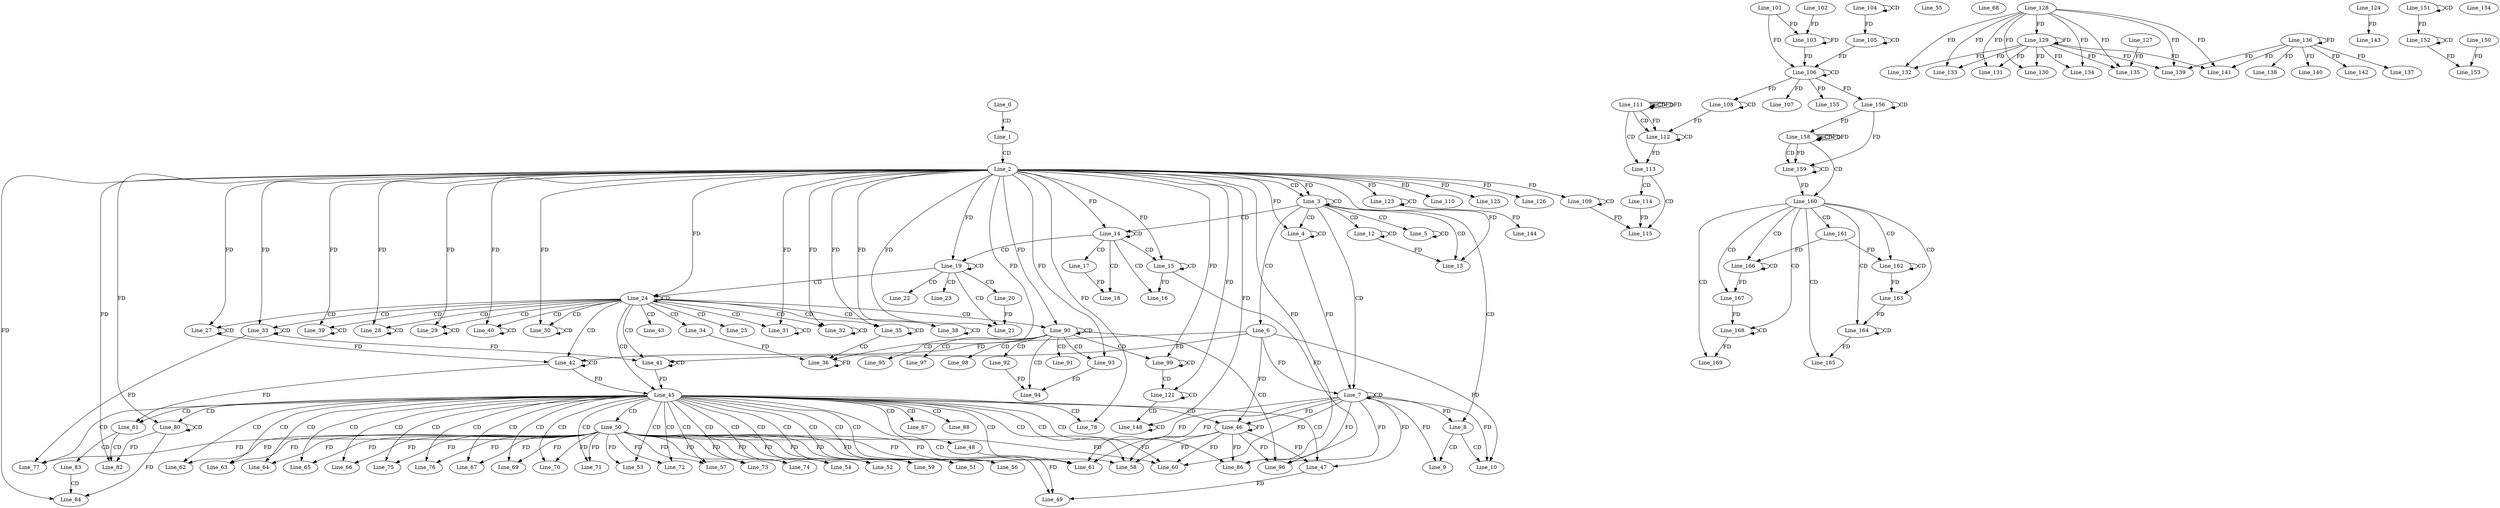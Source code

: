 digraph G {
  Line_0;
  Line_1;
  Line_2;
  Line_3;
  Line_3;
  Line_3;
  Line_4;
  Line_4;
  Line_5;
  Line_5;
  Line_6;
  Line_7;
  Line_7;
  Line_8;
  Line_9;
  Line_10;
  Line_12;
  Line_12;
  Line_13;
  Line_14;
  Line_14;
  Line_14;
  Line_15;
  Line_15;
  Line_16;
  Line_17;
  Line_18;
  Line_19;
  Line_19;
  Line_19;
  Line_20;
  Line_21;
  Line_22;
  Line_23;
  Line_24;
  Line_24;
  Line_24;
  Line_25;
  Line_27;
  Line_27;
  Line_28;
  Line_28;
  Line_29;
  Line_29;
  Line_30;
  Line_30;
  Line_31;
  Line_31;
  Line_32;
  Line_32;
  Line_33;
  Line_33;
  Line_34;
  Line_35;
  Line_35;
  Line_35;
  Line_35;
  Line_35;
  Line_36;
  Line_36;
  Line_38;
  Line_38;
  Line_39;
  Line_39;
  Line_40;
  Line_40;
  Line_41;
  Line_41;
  Line_42;
  Line_42;
  Line_43;
  Line_45;
  Line_45;
  Line_45;
  Line_46;
  Line_46;
  Line_47;
  Line_47;
  Line_48;
  Line_49;
  Line_50;
  Line_51;
  Line_52;
  Line_53;
  Line_54;
  Line_55;
  Line_56;
  Line_57;
  Line_58;
  Line_58;
  Line_59;
  Line_60;
  Line_60;
  Line_61;
  Line_61;
  Line_62;
  Line_63;
  Line_64;
  Line_65;
  Line_66;
  Line_67;
  Line_68;
  Line_69;
  Line_70;
  Line_71;
  Line_72;
  Line_73;
  Line_74;
  Line_75;
  Line_76;
  Line_77;
  Line_78;
  Line_80;
  Line_80;
  Line_80;
  Line_81;
  Line_82;
  Line_82;
  Line_83;
  Line_84;
  Line_84;
  Line_86;
  Line_87;
  Line_88;
  Line_90;
  Line_90;
  Line_90;
  Line_91;
  Line_92;
  Line_93;
  Line_93;
  Line_94;
  Line_95;
  Line_96;
  Line_97;
  Line_98;
  Line_99;
  Line_99;
  Line_99;
  Line_101;
  Line_103;
  Line_102;
  Line_103;
  Line_104;
  Line_104;
  Line_105;
  Line_105;
  Line_106;
  Line_106;
  Line_106;
  Line_107;
  Line_108;
  Line_108;
  Line_109;
  Line_109;
  Line_110;
  Line_111;
  Line_111;
  Line_111;
  Line_112;
  Line_112;
  Line_113;
  Line_113;
  Line_114;
  Line_115;
  Line_115;
  Line_121;
  Line_121;
  Line_121;
  Line_123;
  Line_123;
  Line_125;
  Line_126;
  Line_128;
  Line_129;
  Line_130;
  Line_131;
  Line_132;
  Line_133;
  Line_134;
  Line_135;
  Line_127;
  Line_136;
  Line_137;
  Line_138;
  Line_139;
  Line_140;
  Line_141;
  Line_142;
  Line_124;
  Line_143;
  Line_144;
  Line_148;
  Line_148;
  Line_148;
  Line_151;
  Line_151;
  Line_152;
  Line_152;
  Line_153;
  Line_150;
  Line_154;
  Line_155;
  Line_156;
  Line_156;
  Line_158;
  Line_158;
  Line_158;
  Line_158;
  Line_159;
  Line_159;
  Line_160;
  Line_160;
  Line_161;
  Line_162;
  Line_162;
  Line_163;
  Line_163;
  Line_164;
  Line_164;
  Line_165;
  Line_165;
  Line_166;
  Line_166;
  Line_167;
  Line_167;
  Line_168;
  Line_168;
  Line_169;
  Line_169;
  Line_0 -> Line_1 [ label="CD" ];
  Line_1 -> Line_2 [ label="CD" ];
  Line_2 -> Line_3 [ label="CD" ];
  Line_3 -> Line_3 [ label="CD" ];
  Line_2 -> Line_3 [ label="FD" ];
  Line_3 -> Line_4 [ label="CD" ];
  Line_4 -> Line_4 [ label="CD" ];
  Line_2 -> Line_4 [ label="FD" ];
  Line_3 -> Line_5 [ label="CD" ];
  Line_5 -> Line_5 [ label="CD" ];
  Line_3 -> Line_6 [ label="CD" ];
  Line_3 -> Line_7 [ label="CD" ];
  Line_7 -> Line_7 [ label="CD" ];
  Line_6 -> Line_7 [ label="FD" ];
  Line_4 -> Line_7 [ label="FD" ];
  Line_3 -> Line_8 [ label="CD" ];
  Line_7 -> Line_8 [ label="FD" ];
  Line_8 -> Line_9 [ label="CD" ];
  Line_7 -> Line_9 [ label="FD" ];
  Line_8 -> Line_10 [ label="CD" ];
  Line_6 -> Line_10 [ label="FD" ];
  Line_7 -> Line_10 [ label="FD" ];
  Line_3 -> Line_12 [ label="CD" ];
  Line_12 -> Line_12 [ label="CD" ];
  Line_3 -> Line_13 [ label="CD" ];
  Line_12 -> Line_13 [ label="FD" ];
  Line_2 -> Line_13 [ label="FD" ];
  Line_3 -> Line_14 [ label="CD" ];
  Line_14 -> Line_14 [ label="CD" ];
  Line_2 -> Line_14 [ label="FD" ];
  Line_14 -> Line_15 [ label="CD" ];
  Line_15 -> Line_15 [ label="CD" ];
  Line_2 -> Line_15 [ label="FD" ];
  Line_14 -> Line_16 [ label="CD" ];
  Line_15 -> Line_16 [ label="FD" ];
  Line_14 -> Line_17 [ label="CD" ];
  Line_14 -> Line_18 [ label="CD" ];
  Line_17 -> Line_18 [ label="FD" ];
  Line_14 -> Line_19 [ label="CD" ];
  Line_19 -> Line_19 [ label="CD" ];
  Line_2 -> Line_19 [ label="FD" ];
  Line_19 -> Line_20 [ label="CD" ];
  Line_19 -> Line_21 [ label="CD" ];
  Line_2 -> Line_21 [ label="FD" ];
  Line_20 -> Line_21 [ label="FD" ];
  Line_19 -> Line_22 [ label="CD" ];
  Line_19 -> Line_23 [ label="CD" ];
  Line_19 -> Line_24 [ label="CD" ];
  Line_24 -> Line_24 [ label="CD" ];
  Line_2 -> Line_24 [ label="FD" ];
  Line_24 -> Line_25 [ label="CD" ];
  Line_24 -> Line_27 [ label="CD" ];
  Line_27 -> Line_27 [ label="CD" ];
  Line_2 -> Line_27 [ label="FD" ];
  Line_24 -> Line_28 [ label="CD" ];
  Line_28 -> Line_28 [ label="CD" ];
  Line_2 -> Line_28 [ label="FD" ];
  Line_24 -> Line_29 [ label="CD" ];
  Line_29 -> Line_29 [ label="CD" ];
  Line_2 -> Line_29 [ label="FD" ];
  Line_24 -> Line_30 [ label="CD" ];
  Line_30 -> Line_30 [ label="CD" ];
  Line_2 -> Line_30 [ label="FD" ];
  Line_24 -> Line_31 [ label="CD" ];
  Line_31 -> Line_31 [ label="CD" ];
  Line_2 -> Line_31 [ label="FD" ];
  Line_24 -> Line_32 [ label="CD" ];
  Line_32 -> Line_32 [ label="CD" ];
  Line_2 -> Line_32 [ label="FD" ];
  Line_24 -> Line_33 [ label="CD" ];
  Line_33 -> Line_33 [ label="CD" ];
  Line_2 -> Line_33 [ label="FD" ];
  Line_24 -> Line_34 [ label="CD" ];
  Line_24 -> Line_35 [ label="CD" ];
  Line_2 -> Line_35 [ label="FD" ];
  Line_35 -> Line_35 [ label="CD" ];
  Line_35 -> Line_36 [ label="CD" ];
  Line_34 -> Line_36 [ label="FD" ];
  Line_36 -> Line_36 [ label="FD" ];
  Line_2 -> Line_36 [ label="FD" ];
  Line_24 -> Line_38 [ label="CD" ];
  Line_38 -> Line_38 [ label="CD" ];
  Line_2 -> Line_38 [ label="FD" ];
  Line_24 -> Line_39 [ label="CD" ];
  Line_39 -> Line_39 [ label="CD" ];
  Line_2 -> Line_39 [ label="FD" ];
  Line_24 -> Line_40 [ label="CD" ];
  Line_40 -> Line_40 [ label="CD" ];
  Line_2 -> Line_40 [ label="FD" ];
  Line_24 -> Line_41 [ label="CD" ];
  Line_41 -> Line_41 [ label="CD" ];
  Line_6 -> Line_41 [ label="FD" ];
  Line_33 -> Line_41 [ label="FD" ];
  Line_24 -> Line_42 [ label="CD" ];
  Line_42 -> Line_42 [ label="CD" ];
  Line_6 -> Line_42 [ label="FD" ];
  Line_27 -> Line_42 [ label="FD" ];
  Line_24 -> Line_43 [ label="CD" ];
  Line_24 -> Line_45 [ label="CD" ];
  Line_41 -> Line_45 [ label="FD" ];
  Line_42 -> Line_45 [ label="FD" ];
  Line_45 -> Line_46 [ label="CD" ];
  Line_7 -> Line_46 [ label="FD" ];
  Line_46 -> Line_46 [ label="FD" ];
  Line_6 -> Line_46 [ label="FD" ];
  Line_45 -> Line_47 [ label="CD" ];
  Line_7 -> Line_47 [ label="FD" ];
  Line_46 -> Line_47 [ label="FD" ];
  Line_45 -> Line_48 [ label="CD" ];
  Line_45 -> Line_49 [ label="CD" ];
  Line_48 -> Line_49 [ label="FD" ];
  Line_47 -> Line_49 [ label="FD" ];
  Line_45 -> Line_50 [ label="CD" ];
  Line_45 -> Line_51 [ label="CD" ];
  Line_50 -> Line_51 [ label="FD" ];
  Line_45 -> Line_52 [ label="CD" ];
  Line_50 -> Line_52 [ label="FD" ];
  Line_45 -> Line_53 [ label="CD" ];
  Line_50 -> Line_53 [ label="FD" ];
  Line_45 -> Line_54 [ label="CD" ];
  Line_50 -> Line_54 [ label="FD" ];
  Line_45 -> Line_56 [ label="CD" ];
  Line_50 -> Line_56 [ label="FD" ];
  Line_45 -> Line_57 [ label="CD" ];
  Line_50 -> Line_57 [ label="FD" ];
  Line_45 -> Line_58 [ label="CD" ];
  Line_50 -> Line_58 [ label="FD" ];
  Line_7 -> Line_58 [ label="FD" ];
  Line_46 -> Line_58 [ label="FD" ];
  Line_45 -> Line_59 [ label="CD" ];
  Line_50 -> Line_59 [ label="FD" ];
  Line_45 -> Line_60 [ label="CD" ];
  Line_50 -> Line_60 [ label="FD" ];
  Line_7 -> Line_60 [ label="FD" ];
  Line_46 -> Line_60 [ label="FD" ];
  Line_45 -> Line_61 [ label="CD" ];
  Line_50 -> Line_61 [ label="FD" ];
  Line_7 -> Line_61 [ label="FD" ];
  Line_46 -> Line_61 [ label="FD" ];
  Line_45 -> Line_62 [ label="CD" ];
  Line_50 -> Line_62 [ label="FD" ];
  Line_45 -> Line_63 [ label="CD" ];
  Line_50 -> Line_63 [ label="FD" ];
  Line_45 -> Line_64 [ label="CD" ];
  Line_50 -> Line_64 [ label="FD" ];
  Line_45 -> Line_65 [ label="CD" ];
  Line_50 -> Line_65 [ label="FD" ];
  Line_45 -> Line_66 [ label="CD" ];
  Line_50 -> Line_66 [ label="FD" ];
  Line_45 -> Line_67 [ label="CD" ];
  Line_50 -> Line_67 [ label="FD" ];
  Line_45 -> Line_69 [ label="CD" ];
  Line_50 -> Line_69 [ label="FD" ];
  Line_45 -> Line_70 [ label="CD" ];
  Line_50 -> Line_70 [ label="FD" ];
  Line_45 -> Line_71 [ label="CD" ];
  Line_50 -> Line_71 [ label="FD" ];
  Line_45 -> Line_72 [ label="CD" ];
  Line_50 -> Line_72 [ label="FD" ];
  Line_45 -> Line_73 [ label="CD" ];
  Line_50 -> Line_73 [ label="FD" ];
  Line_45 -> Line_74 [ label="CD" ];
  Line_50 -> Line_74 [ label="FD" ];
  Line_45 -> Line_75 [ label="CD" ];
  Line_50 -> Line_75 [ label="FD" ];
  Line_45 -> Line_76 [ label="CD" ];
  Line_50 -> Line_76 [ label="FD" ];
  Line_45 -> Line_77 [ label="CD" ];
  Line_33 -> Line_77 [ label="FD" ];
  Line_50 -> Line_77 [ label="FD" ];
  Line_45 -> Line_78 [ label="CD" ];
  Line_2 -> Line_78 [ label="FD" ];
  Line_45 -> Line_80 [ label="CD" ];
  Line_80 -> Line_80 [ label="CD" ];
  Line_2 -> Line_80 [ label="FD" ];
  Line_45 -> Line_81 [ label="CD" ];
  Line_42 -> Line_81 [ label="FD" ];
  Line_81 -> Line_82 [ label="CD" ];
  Line_2 -> Line_82 [ label="FD" ];
  Line_80 -> Line_82 [ label="FD" ];
  Line_81 -> Line_83 [ label="CD" ];
  Line_83 -> Line_84 [ label="CD" ];
  Line_2 -> Line_84 [ label="FD" ];
  Line_80 -> Line_84 [ label="FD" ];
  Line_45 -> Line_86 [ label="CD" ];
  Line_2 -> Line_86 [ label="FD" ];
  Line_7 -> Line_86 [ label="FD" ];
  Line_46 -> Line_86 [ label="FD" ];
  Line_45 -> Line_87 [ label="CD" ];
  Line_45 -> Line_88 [ label="CD" ];
  Line_24 -> Line_90 [ label="CD" ];
  Line_90 -> Line_90 [ label="CD" ];
  Line_2 -> Line_90 [ label="FD" ];
  Line_90 -> Line_91 [ label="CD" ];
  Line_90 -> Line_92 [ label="CD" ];
  Line_90 -> Line_93 [ label="CD" ];
  Line_2 -> Line_93 [ label="FD" ];
  Line_90 -> Line_94 [ label="CD" ];
  Line_92 -> Line_94 [ label="FD" ];
  Line_93 -> Line_94 [ label="FD" ];
  Line_90 -> Line_95 [ label="CD" ];
  Line_90 -> Line_96 [ label="CD" ];
  Line_15 -> Line_96 [ label="FD" ];
  Line_7 -> Line_96 [ label="FD" ];
  Line_46 -> Line_96 [ label="FD" ];
  Line_90 -> Line_97 [ label="CD" ];
  Line_90 -> Line_98 [ label="CD" ];
  Line_90 -> Line_99 [ label="CD" ];
  Line_99 -> Line_99 [ label="CD" ];
  Line_2 -> Line_99 [ label="FD" ];
  Line_101 -> Line_103 [ label="FD" ];
  Line_103 -> Line_103 [ label="FD" ];
  Line_102 -> Line_103 [ label="FD" ];
  Line_104 -> Line_104 [ label="CD" ];
  Line_105 -> Line_105 [ label="CD" ];
  Line_104 -> Line_105 [ label="FD" ];
  Line_106 -> Line_106 [ label="CD" ];
  Line_105 -> Line_106 [ label="FD" ];
  Line_101 -> Line_106 [ label="FD" ];
  Line_103 -> Line_106 [ label="FD" ];
  Line_106 -> Line_107 [ label="FD" ];
  Line_108 -> Line_108 [ label="CD" ];
  Line_106 -> Line_108 [ label="FD" ];
  Line_109 -> Line_109 [ label="CD" ];
  Line_2 -> Line_109 [ label="FD" ];
  Line_2 -> Line_110 [ label="FD" ];
  Line_111 -> Line_111 [ label="CD" ];
  Line_111 -> Line_111 [ label="FD" ];
  Line_111 -> Line_112 [ label="CD" ];
  Line_112 -> Line_112 [ label="CD" ];
  Line_108 -> Line_112 [ label="FD" ];
  Line_111 -> Line_112 [ label="FD" ];
  Line_111 -> Line_113 [ label="CD" ];
  Line_112 -> Line_113 [ label="FD" ];
  Line_113 -> Line_114 [ label="CD" ];
  Line_113 -> Line_115 [ label="CD" ];
  Line_109 -> Line_115 [ label="FD" ];
  Line_114 -> Line_115 [ label="FD" ];
  Line_99 -> Line_121 [ label="CD" ];
  Line_121 -> Line_121 [ label="CD" ];
  Line_2 -> Line_121 [ label="FD" ];
  Line_123 -> Line_123 [ label="CD" ];
  Line_2 -> Line_123 [ label="FD" ];
  Line_2 -> Line_125 [ label="FD" ];
  Line_2 -> Line_126 [ label="FD" ];
  Line_128 -> Line_129 [ label="FD" ];
  Line_129 -> Line_129 [ label="FD" ];
  Line_128 -> Line_130 [ label="FD" ];
  Line_129 -> Line_130 [ label="FD" ];
  Line_128 -> Line_131 [ label="FD" ];
  Line_129 -> Line_131 [ label="FD" ];
  Line_128 -> Line_132 [ label="FD" ];
  Line_129 -> Line_132 [ label="FD" ];
  Line_128 -> Line_133 [ label="FD" ];
  Line_129 -> Line_133 [ label="FD" ];
  Line_128 -> Line_134 [ label="FD" ];
  Line_129 -> Line_134 [ label="FD" ];
  Line_128 -> Line_135 [ label="FD" ];
  Line_129 -> Line_135 [ label="FD" ];
  Line_127 -> Line_135 [ label="FD" ];
  Line_136 -> Line_136 [ label="FD" ];
  Line_136 -> Line_137 [ label="FD" ];
  Line_136 -> Line_138 [ label="FD" ];
  Line_128 -> Line_139 [ label="FD" ];
  Line_129 -> Line_139 [ label="FD" ];
  Line_136 -> Line_139 [ label="FD" ];
  Line_136 -> Line_140 [ label="FD" ];
  Line_128 -> Line_141 [ label="FD" ];
  Line_129 -> Line_141 [ label="FD" ];
  Line_136 -> Line_141 [ label="FD" ];
  Line_136 -> Line_142 [ label="FD" ];
  Line_124 -> Line_143 [ label="FD" ];
  Line_123 -> Line_144 [ label="FD" ];
  Line_121 -> Line_148 [ label="CD" ];
  Line_148 -> Line_148 [ label="CD" ];
  Line_2 -> Line_148 [ label="FD" ];
  Line_151 -> Line_151 [ label="CD" ];
  Line_152 -> Line_152 [ label="CD" ];
  Line_151 -> Line_152 [ label="FD" ];
  Line_152 -> Line_153 [ label="FD" ];
  Line_150 -> Line_153 [ label="FD" ];
  Line_106 -> Line_155 [ label="FD" ];
  Line_156 -> Line_156 [ label="CD" ];
  Line_106 -> Line_156 [ label="FD" ];
  Line_158 -> Line_158 [ label="CD" ];
  Line_156 -> Line_158 [ label="FD" ];
  Line_158 -> Line_158 [ label="FD" ];
  Line_158 -> Line_159 [ label="CD" ];
  Line_159 -> Line_159 [ label="CD" ];
  Line_156 -> Line_159 [ label="FD" ];
  Line_158 -> Line_159 [ label="FD" ];
  Line_158 -> Line_160 [ label="CD" ];
  Line_159 -> Line_160 [ label="FD" ];
  Line_160 -> Line_161 [ label="CD" ];
  Line_160 -> Line_162 [ label="CD" ];
  Line_162 -> Line_162 [ label="CD" ];
  Line_161 -> Line_162 [ label="FD" ];
  Line_160 -> Line_163 [ label="CD" ];
  Line_162 -> Line_163 [ label="FD" ];
  Line_160 -> Line_164 [ label="CD" ];
  Line_164 -> Line_164 [ label="CD" ];
  Line_163 -> Line_164 [ label="FD" ];
  Line_160 -> Line_165 [ label="CD" ];
  Line_164 -> Line_165 [ label="FD" ];
  Line_160 -> Line_166 [ label="CD" ];
  Line_166 -> Line_166 [ label="CD" ];
  Line_161 -> Line_166 [ label="FD" ];
  Line_160 -> Line_167 [ label="CD" ];
  Line_166 -> Line_167 [ label="FD" ];
  Line_160 -> Line_168 [ label="CD" ];
  Line_168 -> Line_168 [ label="CD" ];
  Line_167 -> Line_168 [ label="FD" ];
  Line_160 -> Line_169 [ label="CD" ];
  Line_168 -> Line_169 [ label="FD" ];
  Line_111 -> Line_111 [ label="FD" ];
  Line_158 -> Line_158 [ label="FD" ];
}
